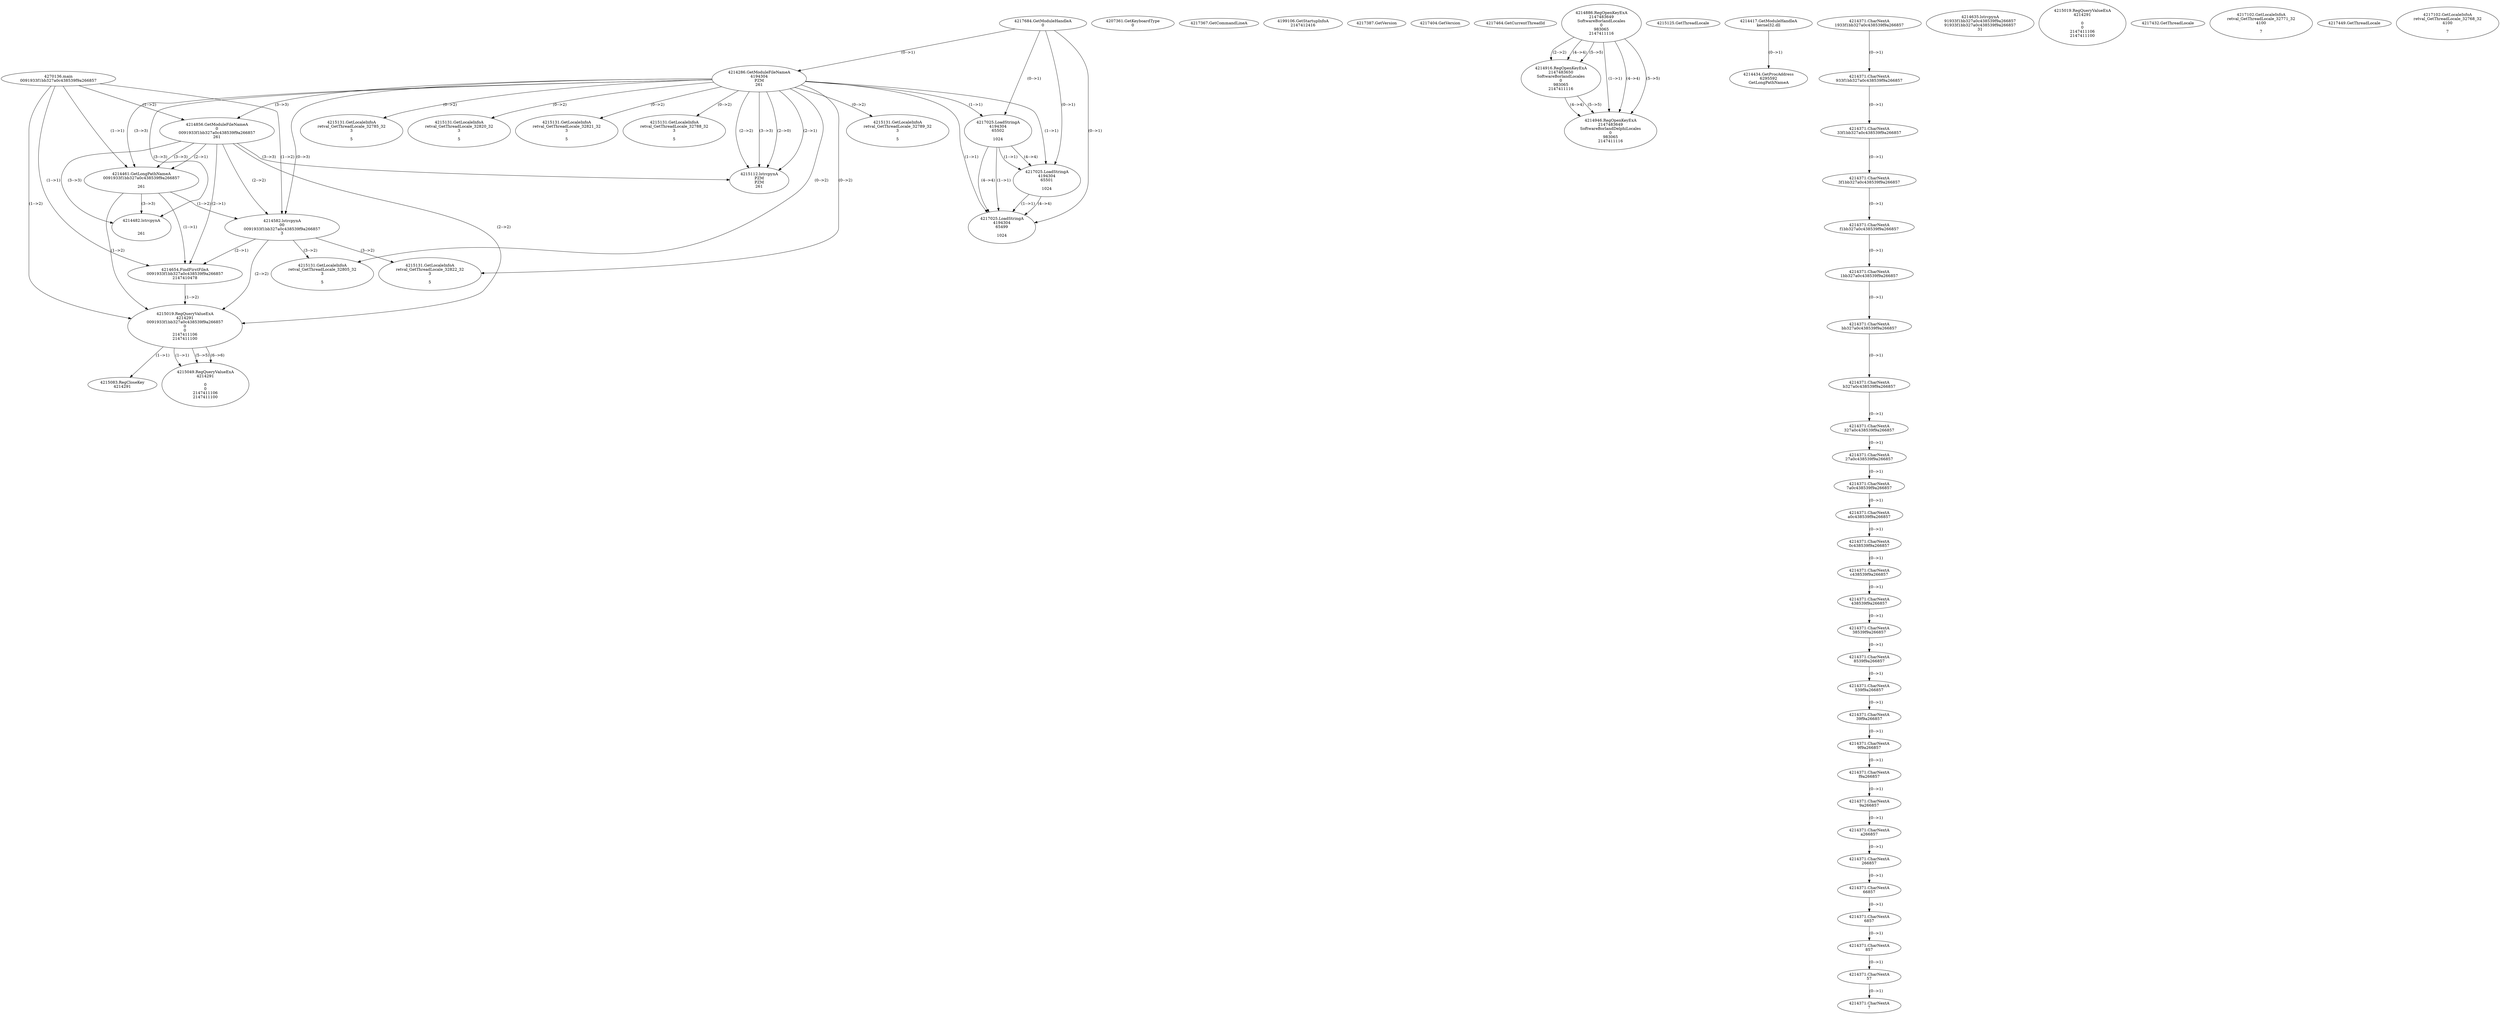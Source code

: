 // Global SCDG with merge call
digraph {
	0 [label="4270136.main
0091933f1bb327a0c438539f9a266857"]
	1 [label="4217684.GetModuleHandleA
0"]
	2 [label="4207361.GetKeyboardType
0"]
	3 [label="4217367.GetCommandLineA
"]
	4 [label="4199106.GetStartupInfoA
2147412416"]
	5 [label="4217387.GetVersion
"]
	6 [label="4217404.GetVersion
"]
	7 [label="4217464.GetCurrentThreadId
"]
	8 [label="4214286.GetModuleFileNameA
4194304
PZM
261"]
	1 -> 8 [label="(0-->1)"]
	9 [label="4214856.GetModuleFileNameA
0
0091933f1bb327a0c438539f9a266857
261"]
	0 -> 9 [label="(1-->2)"]
	8 -> 9 [label="(3-->3)"]
	10 [label="4214886.RegOpenKeyExA
2147483649
Software\Borland\Locales
0
983065
2147411116"]
	11 [label="4214916.RegOpenKeyExA
2147483650
Software\Borland\Locales
0
983065
2147411116"]
	10 -> 11 [label="(2-->2)"]
	10 -> 11 [label="(4-->4)"]
	10 -> 11 [label="(5-->5)"]
	12 [label="4214946.RegOpenKeyExA
2147483649
Software\Borland\Delphi\Locales
0
983065
2147411116"]
	10 -> 12 [label="(1-->1)"]
	10 -> 12 [label="(4-->4)"]
	11 -> 12 [label="(4-->4)"]
	10 -> 12 [label="(5-->5)"]
	11 -> 12 [label="(5-->5)"]
	13 [label="4215112.lstrcpynA
PZM
PZM
261"]
	8 -> 13 [label="(2-->1)"]
	8 -> 13 [label="(2-->2)"]
	8 -> 13 [label="(3-->3)"]
	9 -> 13 [label="(3-->3)"]
	8 -> 13 [label="(2-->0)"]
	14 [label="4215125.GetThreadLocale
"]
	15 [label="4214417.GetModuleHandleA
kernel32.dll"]
	16 [label="4214434.GetProcAddress
6295592
GetLongPathNameA"]
	15 -> 16 [label="(0-->1)"]
	17 [label="4214461.GetLongPathNameA
0091933f1bb327a0c438539f9a266857

261"]
	0 -> 17 [label="(1-->1)"]
	9 -> 17 [label="(2-->1)"]
	8 -> 17 [label="(3-->3)"]
	9 -> 17 [label="(3-->3)"]
	18 [label="4214582.lstrcpynA
00
0091933f1bb327a0c438539f9a266857
3"]
	0 -> 18 [label="(1-->2)"]
	9 -> 18 [label="(2-->2)"]
	17 -> 18 [label="(1-->2)"]
	8 -> 18 [label="(0-->3)"]
	19 [label="4214371.CharNextA
1933f1bb327a0c438539f9a266857"]
	20 [label="4214371.CharNextA
933f1bb327a0c438539f9a266857"]
	19 -> 20 [label="(0-->1)"]
	21 [label="4214371.CharNextA
33f1bb327a0c438539f9a266857"]
	20 -> 21 [label="(0-->1)"]
	22 [label="4214371.CharNextA
3f1bb327a0c438539f9a266857"]
	21 -> 22 [label="(0-->1)"]
	23 [label="4214371.CharNextA
f1bb327a0c438539f9a266857"]
	22 -> 23 [label="(0-->1)"]
	24 [label="4214371.CharNextA
1bb327a0c438539f9a266857"]
	23 -> 24 [label="(0-->1)"]
	25 [label="4214371.CharNextA
bb327a0c438539f9a266857"]
	24 -> 25 [label="(0-->1)"]
	26 [label="4214371.CharNextA
b327a0c438539f9a266857"]
	25 -> 26 [label="(0-->1)"]
	27 [label="4214371.CharNextA
327a0c438539f9a266857"]
	26 -> 27 [label="(0-->1)"]
	28 [label="4214371.CharNextA
27a0c438539f9a266857"]
	27 -> 28 [label="(0-->1)"]
	29 [label="4214371.CharNextA
7a0c438539f9a266857"]
	28 -> 29 [label="(0-->1)"]
	30 [label="4214371.CharNextA
a0c438539f9a266857"]
	29 -> 30 [label="(0-->1)"]
	31 [label="4214371.CharNextA
0c438539f9a266857"]
	30 -> 31 [label="(0-->1)"]
	32 [label="4214371.CharNextA
c438539f9a266857"]
	31 -> 32 [label="(0-->1)"]
	33 [label="4214371.CharNextA
438539f9a266857"]
	32 -> 33 [label="(0-->1)"]
	34 [label="4214371.CharNextA
38539f9a266857"]
	33 -> 34 [label="(0-->1)"]
	35 [label="4214371.CharNextA
8539f9a266857"]
	34 -> 35 [label="(0-->1)"]
	36 [label="4214371.CharNextA
539f9a266857"]
	35 -> 36 [label="(0-->1)"]
	37 [label="4214371.CharNextA
39f9a266857"]
	36 -> 37 [label="(0-->1)"]
	38 [label="4214371.CharNextA
9f9a266857"]
	37 -> 38 [label="(0-->1)"]
	39 [label="4214371.CharNextA
f9a266857"]
	38 -> 39 [label="(0-->1)"]
	40 [label="4214371.CharNextA
9a266857"]
	39 -> 40 [label="(0-->1)"]
	41 [label="4214371.CharNextA
a266857"]
	40 -> 41 [label="(0-->1)"]
	42 [label="4214371.CharNextA
266857"]
	41 -> 42 [label="(0-->1)"]
	43 [label="4214371.CharNextA
66857"]
	42 -> 43 [label="(0-->1)"]
	44 [label="4214371.CharNextA
6857"]
	43 -> 44 [label="(0-->1)"]
	45 [label="4214371.CharNextA
857"]
	44 -> 45 [label="(0-->1)"]
	46 [label="4214371.CharNextA
57"]
	45 -> 46 [label="(0-->1)"]
	47 [label="4214371.CharNextA
7"]
	46 -> 47 [label="(0-->1)"]
	48 [label="4214635.lstrcpynA
91933f1bb327a0c438539f9a266857
91933f1bb327a0c438539f9a266857
31"]
	49 [label="4214654.FindFirstFileA
0091933f1bb327a0c438539f9a266857
2147410478"]
	0 -> 49 [label="(1-->1)"]
	9 -> 49 [label="(2-->1)"]
	17 -> 49 [label="(1-->1)"]
	18 -> 49 [label="(2-->1)"]
	50 [label="4215019.RegQueryValueExA
4214291
0091933f1bb327a0c438539f9a266857
0
0
2147411106
2147411100"]
	0 -> 50 [label="(1-->2)"]
	9 -> 50 [label="(2-->2)"]
	17 -> 50 [label="(1-->2)"]
	18 -> 50 [label="(2-->2)"]
	49 -> 50 [label="(1-->2)"]
	51 [label="4215083.RegCloseKey
4214291"]
	50 -> 51 [label="(1-->1)"]
	52 [label="4215131.GetLocaleInfoA
retval_GetThreadLocale_32805_32
3

5"]
	8 -> 52 [label="(0-->2)"]
	18 -> 52 [label="(3-->2)"]
	53 [label="4217025.LoadStringA
4194304
65502

1024"]
	1 -> 53 [label="(0-->1)"]
	8 -> 53 [label="(1-->1)"]
	54 [label="4214482.lstrcpynA


261"]
	8 -> 54 [label="(3-->3)"]
	9 -> 54 [label="(3-->3)"]
	17 -> 54 [label="(3-->3)"]
	55 [label="4215019.RegQueryValueExA
4214291

0
0
2147411106
2147411100"]
	56 [label="4215131.GetLocaleInfoA
retval_GetThreadLocale_32785_32
3

5"]
	8 -> 56 [label="(0-->2)"]
	57 [label="4217432.GetThreadLocale
"]
	58 [label="4217102.GetLocaleInfoA
retval_GetThreadLocale_32771_32
4100

7"]
	59 [label="4215131.GetLocaleInfoA
retval_GetThreadLocale_32820_32
3

5"]
	8 -> 59 [label="(0-->2)"]
	60 [label="4217449.GetThreadLocale
"]
	61 [label="4217102.GetLocaleInfoA
retval_GetThreadLocale_32768_32
4100

7"]
	62 [label="4215131.GetLocaleInfoA
retval_GetThreadLocale_32821_32
3

5"]
	8 -> 62 [label="(0-->2)"]
	63 [label="4215049.RegQueryValueExA
4214291

0
0
2147411106
2147411100"]
	50 -> 63 [label="(1-->1)"]
	50 -> 63 [label="(5-->5)"]
	50 -> 63 [label="(6-->6)"]
	64 [label="4215131.GetLocaleInfoA
retval_GetThreadLocale_32822_32
3

5"]
	8 -> 64 [label="(0-->2)"]
	18 -> 64 [label="(3-->2)"]
	65 [label="4215131.GetLocaleInfoA
retval_GetThreadLocale_32788_32
3

5"]
	8 -> 65 [label="(0-->2)"]
	66 [label="4217025.LoadStringA
4194304
65501

1024"]
	1 -> 66 [label="(0-->1)"]
	8 -> 66 [label="(1-->1)"]
	53 -> 66 [label="(1-->1)"]
	53 -> 66 [label="(4-->4)"]
	67 [label="4217025.LoadStringA
4194304
65499

1024"]
	1 -> 67 [label="(0-->1)"]
	8 -> 67 [label="(1-->1)"]
	53 -> 67 [label="(1-->1)"]
	66 -> 67 [label="(1-->1)"]
	53 -> 67 [label="(4-->4)"]
	66 -> 67 [label="(4-->4)"]
	68 [label="4215131.GetLocaleInfoA
retval_GetThreadLocale_32789_32
3

5"]
	8 -> 68 [label="(0-->2)"]
}
